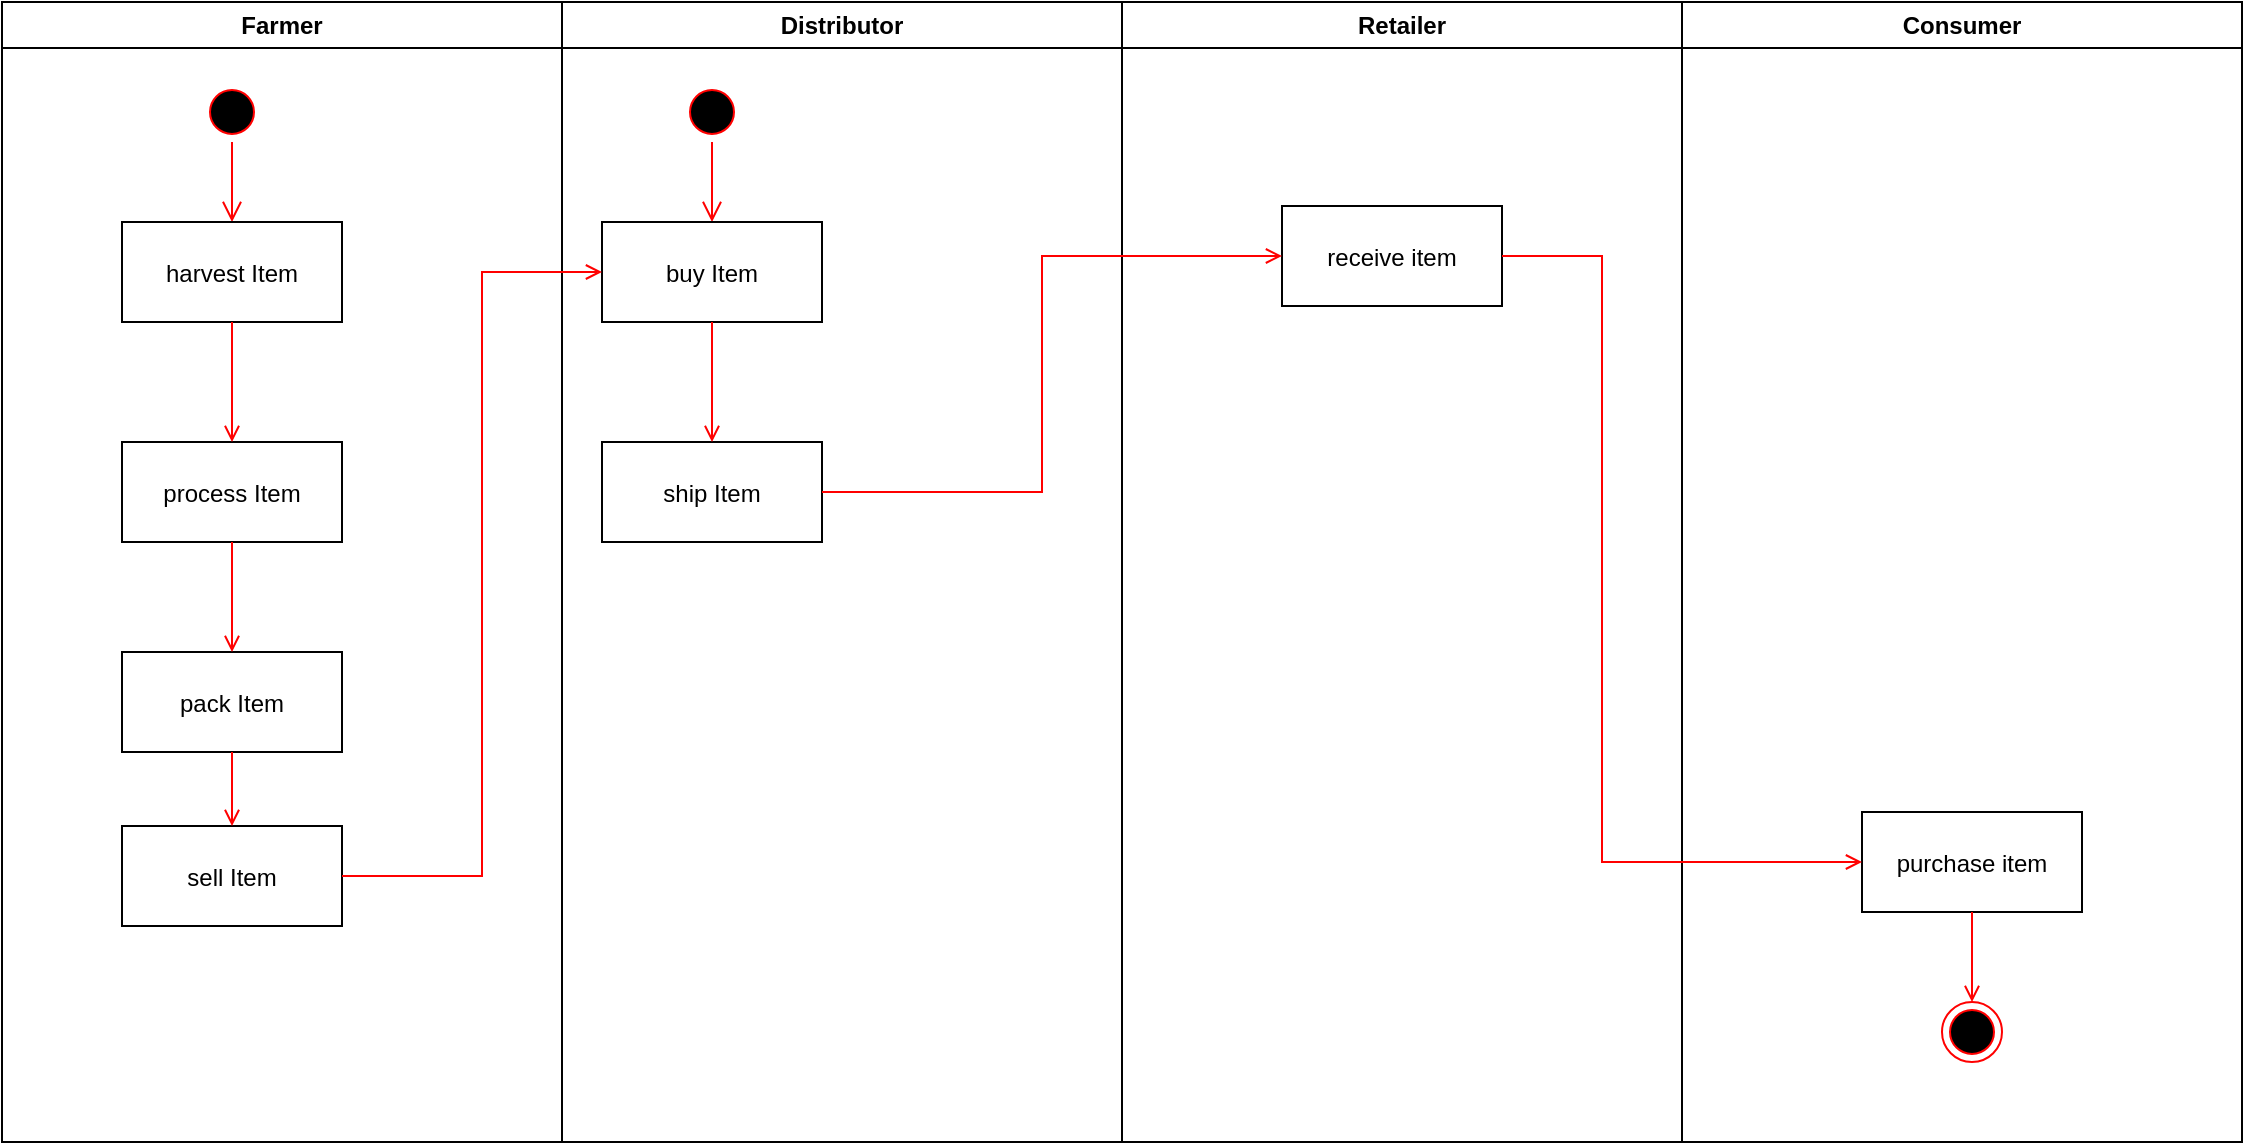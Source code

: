 <mxfile version="15.0.6" type="github">
  <diagram name="Page-1" id="e7e014a7-5840-1c2e-5031-d8a46d1fe8dd">
    <mxGraphModel dx="946" dy="614" grid="1" gridSize="10" guides="1" tooltips="1" connect="1" arrows="1" fold="1" page="1" pageScale="1" pageWidth="1169" pageHeight="826" background="none" math="0" shadow="0">
      <root>
        <mxCell id="0" />
        <mxCell id="1" parent="0" />
        <mxCell id="2" value="Farmer" style="swimlane;whiteSpace=wrap" parent="1" vertex="1">
          <mxGeometry x="40" y="128" width="280" height="570" as="geometry" />
        </mxCell>
        <mxCell id="5" value="" style="ellipse;shape=startState;fillColor=#000000;strokeColor=#ff0000;" parent="2" vertex="1">
          <mxGeometry x="100" y="40" width="30" height="30" as="geometry" />
        </mxCell>
        <mxCell id="6" value="" style="edgeStyle=elbowEdgeStyle;elbow=horizontal;verticalAlign=bottom;endArrow=open;endSize=8;strokeColor=#FF0000;endFill=1;rounded=0" parent="2" source="5" target="7" edge="1">
          <mxGeometry x="100" y="40" as="geometry">
            <mxPoint x="115" y="110" as="targetPoint" />
          </mxGeometry>
        </mxCell>
        <mxCell id="7" value="harvest Item" style="" parent="2" vertex="1">
          <mxGeometry x="60" y="110" width="110" height="50" as="geometry" />
        </mxCell>
        <mxCell id="8" value="process Item" style="" parent="2" vertex="1">
          <mxGeometry x="60" y="220" width="110" height="50" as="geometry" />
        </mxCell>
        <mxCell id="9" value="" style="endArrow=open;strokeColor=#FF0000;endFill=1;rounded=0" parent="2" source="7" target="8" edge="1">
          <mxGeometry relative="1" as="geometry" />
        </mxCell>
        <mxCell id="10" value="pack Item" style="" parent="2" vertex="1">
          <mxGeometry x="60" y="325" width="110" height="50" as="geometry" />
        </mxCell>
        <mxCell id="11" value="" style="endArrow=open;strokeColor=#FF0000;endFill=1;rounded=0" parent="2" source="8" target="10" edge="1">
          <mxGeometry relative="1" as="geometry" />
        </mxCell>
        <mxCell id="8W4FQY0zCW-Aou7dBLaB-47" value="sell Item" style="" vertex="1" parent="2">
          <mxGeometry x="60" y="412" width="110" height="50" as="geometry" />
        </mxCell>
        <mxCell id="8W4FQY0zCW-Aou7dBLaB-48" value="" style="endArrow=open;strokeColor=#FF0000;endFill=1;rounded=0;exitX=0.5;exitY=1;exitDx=0;exitDy=0;" edge="1" target="8W4FQY0zCW-Aou7dBLaB-47" parent="2" source="10">
          <mxGeometry relative="1" as="geometry">
            <mxPoint x="155" y="485" as="sourcePoint" />
          </mxGeometry>
        </mxCell>
        <mxCell id="3" value="Distributor" style="swimlane;whiteSpace=wrap" parent="1" vertex="1">
          <mxGeometry x="320" y="128" width="280" height="570" as="geometry" />
        </mxCell>
        <mxCell id="13" value="" style="ellipse;shape=startState;fillColor=#000000;strokeColor=#ff0000;" parent="3" vertex="1">
          <mxGeometry x="60" y="40" width="30" height="30" as="geometry" />
        </mxCell>
        <mxCell id="14" value="" style="edgeStyle=elbowEdgeStyle;elbow=horizontal;verticalAlign=bottom;endArrow=open;endSize=8;strokeColor=#FF0000;endFill=1;rounded=0" parent="3" source="13" target="15" edge="1">
          <mxGeometry x="40" y="20" as="geometry">
            <mxPoint x="55" y="90" as="targetPoint" />
          </mxGeometry>
        </mxCell>
        <mxCell id="15" value="buy Item" style="" parent="3" vertex="1">
          <mxGeometry x="20" y="110" width="110" height="50" as="geometry" />
        </mxCell>
        <mxCell id="16" value="ship Item" style="" parent="3" vertex="1">
          <mxGeometry x="20" y="220" width="110" height="50" as="geometry" />
        </mxCell>
        <mxCell id="17" value="" style="endArrow=open;strokeColor=#FF0000;endFill=1;rounded=0" parent="3" source="15" target="16" edge="1">
          <mxGeometry relative="1" as="geometry" />
        </mxCell>
        <mxCell id="4" value="Retailer" style="swimlane;whiteSpace=wrap" parent="1" vertex="1">
          <mxGeometry x="600" y="128" width="280" height="570" as="geometry" />
        </mxCell>
        <mxCell id="18" value="receive item" style="" parent="4" vertex="1">
          <mxGeometry x="80" y="102" width="110" height="50" as="geometry" />
        </mxCell>
        <mxCell id="20" value="" style="endArrow=open;strokeColor=#FF0000;endFill=1;rounded=0;exitX=1;exitY=0.5;exitDx=0;exitDy=0;entryX=0;entryY=0.5;entryDx=0;entryDy=0;" parent="1" source="8W4FQY0zCW-Aou7dBLaB-47" target="15" edge="1">
          <mxGeometry relative="1" as="geometry">
            <Array as="points">
              <mxPoint x="280" y="565" />
              <mxPoint x="280" y="263" />
            </Array>
          </mxGeometry>
        </mxCell>
        <mxCell id="8W4FQY0zCW-Aou7dBLaB-41" value="Consumer" style="swimlane;whiteSpace=wrap" vertex="1" parent="1">
          <mxGeometry x="880" y="128" width="280" height="570" as="geometry" />
        </mxCell>
        <mxCell id="8W4FQY0zCW-Aou7dBLaB-42" value="purchase item" style="" vertex="1" parent="8W4FQY0zCW-Aou7dBLaB-41">
          <mxGeometry x="90" y="405" width="110" height="50" as="geometry" />
        </mxCell>
        <mxCell id="8W4FQY0zCW-Aou7dBLaB-45" value="" style="ellipse;shape=endState;fillColor=#000000;strokeColor=#ff0000" vertex="1" parent="8W4FQY0zCW-Aou7dBLaB-41">
          <mxGeometry x="130" y="500" width="30" height="30" as="geometry" />
        </mxCell>
        <mxCell id="8W4FQY0zCW-Aou7dBLaB-46" value="" style="endArrow=open;strokeColor=#FF0000;endFill=1;rounded=0" edge="1" parent="8W4FQY0zCW-Aou7dBLaB-41" source="8W4FQY0zCW-Aou7dBLaB-42" target="8W4FQY0zCW-Aou7dBLaB-45">
          <mxGeometry relative="1" as="geometry" />
        </mxCell>
        <mxCell id="19" value="" style="endArrow=open;strokeColor=#FF0000;endFill=1;rounded=0;exitX=1;exitY=0.5;exitDx=0;exitDy=0;entryX=0;entryY=0.5;entryDx=0;entryDy=0;" parent="1" source="16" target="18" edge="1">
          <mxGeometry relative="1" as="geometry">
            <Array as="points">
              <mxPoint x="560" y="373" />
              <mxPoint x="560" y="255" />
            </Array>
          </mxGeometry>
        </mxCell>
        <mxCell id="8W4FQY0zCW-Aou7dBLaB-44" value="" style="edgeStyle=none;strokeColor=#FF0000;endArrow=open;endFill=1;rounded=0;exitX=1;exitY=0.5;exitDx=0;exitDy=0;" edge="1" parent="1" target="8W4FQY0zCW-Aou7dBLaB-42" source="18">
          <mxGeometry width="100" height="100" relative="1" as="geometry">
            <mxPoint x="850" y="557.5" as="sourcePoint" />
            <mxPoint x="970" y="557.5" as="targetPoint" />
            <Array as="points">
              <mxPoint x="840" y="255" />
              <mxPoint x="840" y="558" />
            </Array>
          </mxGeometry>
        </mxCell>
      </root>
    </mxGraphModel>
  </diagram>
</mxfile>
